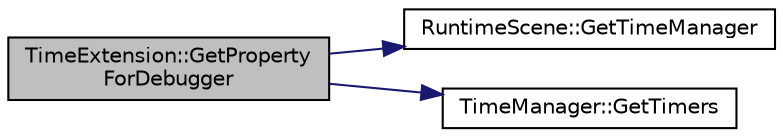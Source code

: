 digraph "TimeExtension::GetPropertyForDebugger"
{
  edge [fontname="Helvetica",fontsize="10",labelfontname="Helvetica",labelfontsize="10"];
  node [fontname="Helvetica",fontsize="10",shape=record];
  rankdir="LR";
  Node1 [label="TimeExtension::GetProperty\lForDebugger",height=0.2,width=0.4,color="black", fillcolor="grey75", style="filled", fontcolor="black"];
  Node1 -> Node2 [color="midnightblue",fontsize="10",style="solid",fontname="Helvetica"];
  Node2 [label="RuntimeScene::GetTimeManager",height=0.2,width=0.4,color="black", fillcolor="white", style="filled",URL="$d7/d7f/class_runtime_scene.html#a021442124d3b5b7515c0c5b3962a787b",tooltip="Get the time manager used to handle all time related values and timers. "];
  Node1 -> Node3 [color="midnightblue",fontsize="10",style="solid",fontname="Helvetica"];
  Node3 [label="TimeManager::GetTimers",height=0.2,width=0.4,color="black", fillcolor="white", style="filled",URL="$d9/d7f/class_time_manager.html#a9da42ac02ffafb138e763c6ed68f5b2d",tooltip="Provide a direct access to all the timers. "];
}
